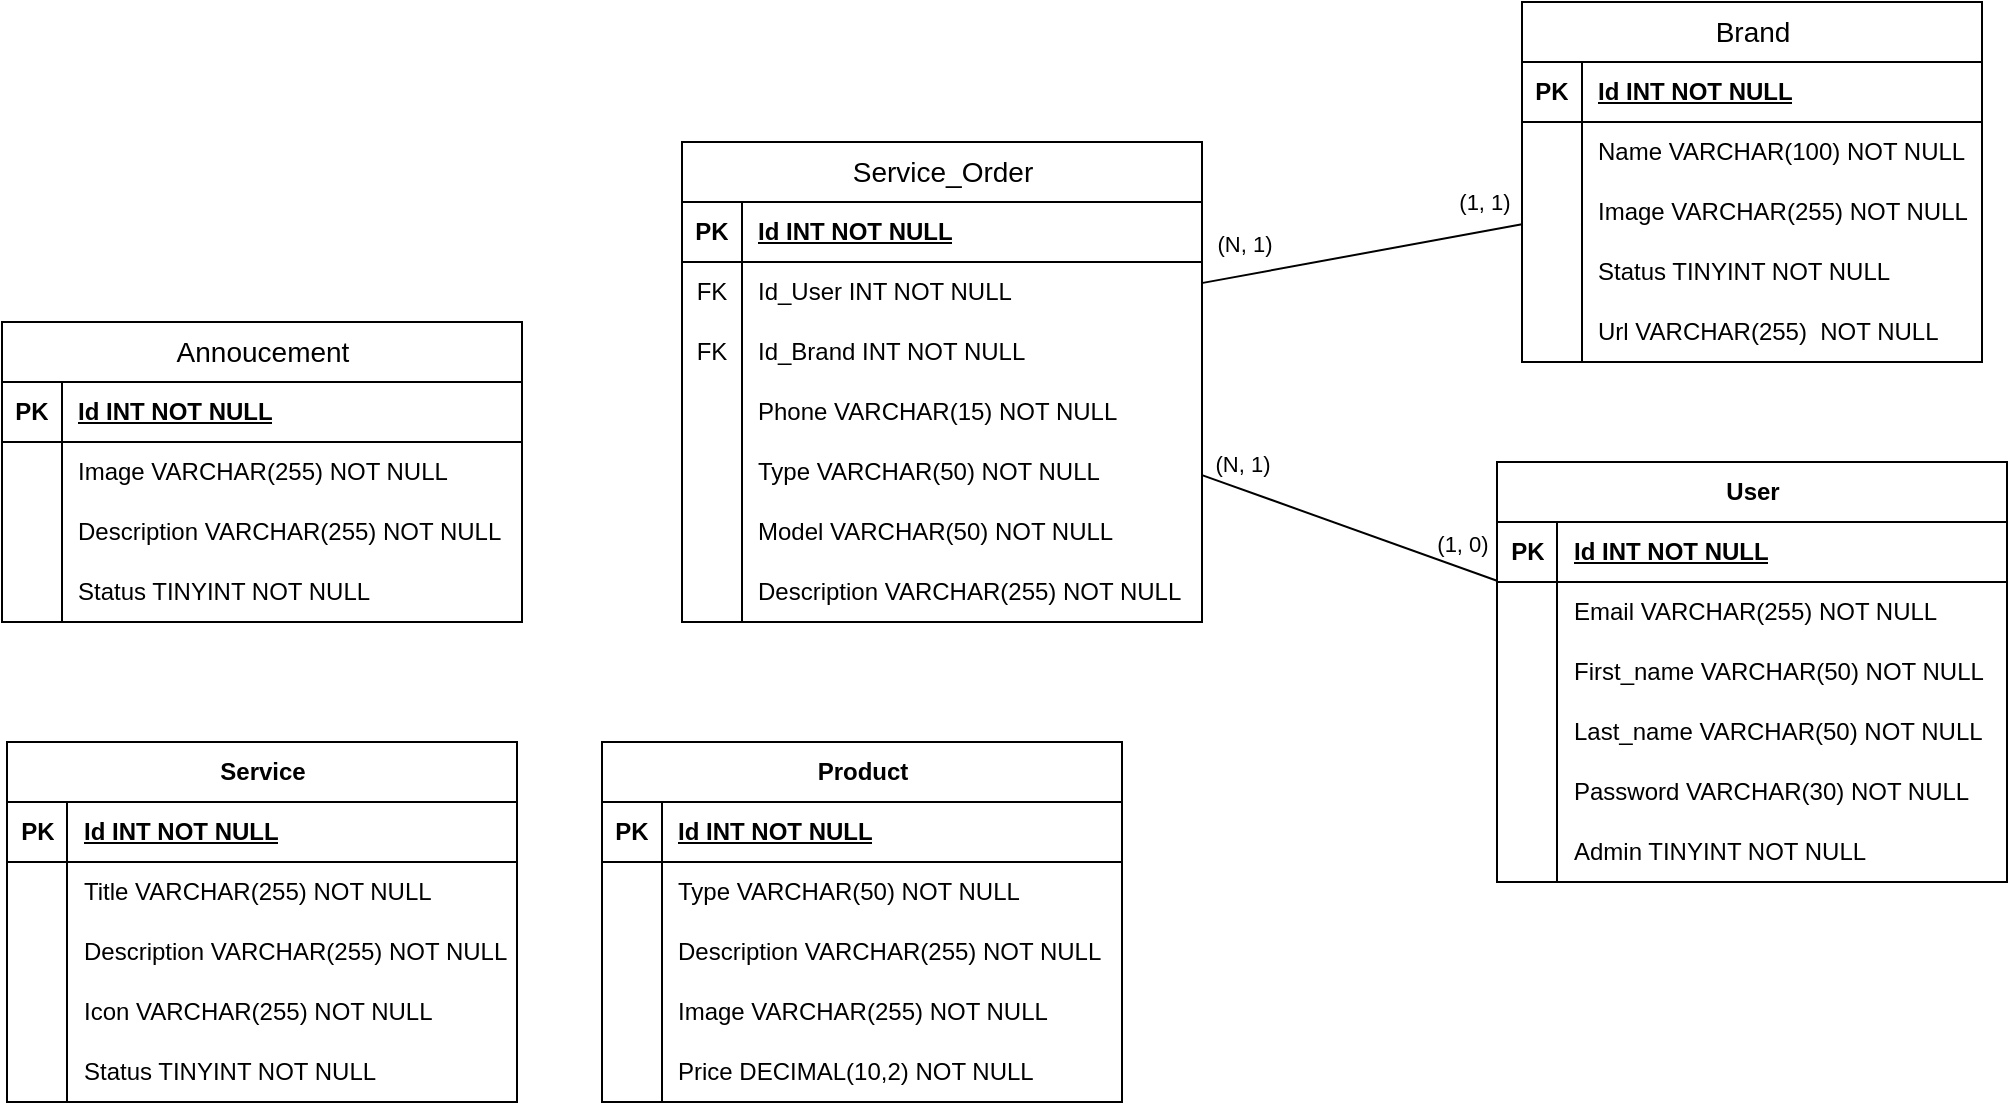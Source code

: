 <mxfile version="24.5.5" type="google">
  <diagram id="R2lEEEUBdFMjLlhIrx00" name="Page-1">
    <mxGraphModel grid="1" page="1" gridSize="10" guides="1" tooltips="1" connect="1" arrows="1" fold="1" pageScale="1" pageWidth="850" pageHeight="1100" math="0" shadow="0" extFonts="Permanent Marker^https://fonts.googleapis.com/css?family=Permanent+Marker">
      <root>
        <mxCell id="0" />
        <mxCell id="1" parent="0" />
        <mxCell id="J5yKNJAARAoAz0TiOyUM-1" value="&lt;span style=&quot;font-size: 14px; font-weight: 400; text-wrap: wrap;&quot;&gt;Annoucement&lt;/span&gt;" style="shape=table;startSize=30;container=1;collapsible=1;childLayout=tableLayout;fixedRows=1;rowLines=0;fontStyle=1;align=center;resizeLast=1;html=1;" vertex="1" parent="1">
          <mxGeometry x="90" y="70" width="260" height="150" as="geometry" />
        </mxCell>
        <mxCell id="J5yKNJAARAoAz0TiOyUM-2" value="" style="shape=tableRow;horizontal=0;startSize=0;swimlaneHead=0;swimlaneBody=0;fillColor=none;collapsible=0;dropTarget=0;points=[[0,0.5],[1,0.5]];portConstraint=eastwest;top=0;left=0;right=0;bottom=1;" vertex="1" parent="J5yKNJAARAoAz0TiOyUM-1">
          <mxGeometry y="30" width="260" height="30" as="geometry" />
        </mxCell>
        <mxCell id="J5yKNJAARAoAz0TiOyUM-3" value="PK" style="shape=partialRectangle;connectable=0;fillColor=none;top=0;left=0;bottom=0;right=0;fontStyle=1;overflow=hidden;whiteSpace=wrap;html=1;" vertex="1" parent="J5yKNJAARAoAz0TiOyUM-2">
          <mxGeometry width="30" height="30" as="geometry">
            <mxRectangle width="30" height="30" as="alternateBounds" />
          </mxGeometry>
        </mxCell>
        <mxCell id="J5yKNJAARAoAz0TiOyUM-4" value="Id INT NOT NULL" style="shape=partialRectangle;connectable=0;fillColor=none;top=0;left=0;bottom=0;right=0;align=left;spacingLeft=6;fontStyle=5;overflow=hidden;whiteSpace=wrap;html=1;" vertex="1" parent="J5yKNJAARAoAz0TiOyUM-2">
          <mxGeometry x="30" width="230" height="30" as="geometry">
            <mxRectangle width="230" height="30" as="alternateBounds" />
          </mxGeometry>
        </mxCell>
        <mxCell id="J5yKNJAARAoAz0TiOyUM-5" value="" style="shape=tableRow;horizontal=0;startSize=0;swimlaneHead=0;swimlaneBody=0;fillColor=none;collapsible=0;dropTarget=0;points=[[0,0.5],[1,0.5]];portConstraint=eastwest;top=0;left=0;right=0;bottom=0;" vertex="1" parent="J5yKNJAARAoAz0TiOyUM-1">
          <mxGeometry y="60" width="260" height="30" as="geometry" />
        </mxCell>
        <mxCell id="J5yKNJAARAoAz0TiOyUM-6" value="" style="shape=partialRectangle;connectable=0;fillColor=none;top=0;left=0;bottom=0;right=0;editable=1;overflow=hidden;whiteSpace=wrap;html=1;" vertex="1" parent="J5yKNJAARAoAz0TiOyUM-5">
          <mxGeometry width="30" height="30" as="geometry">
            <mxRectangle width="30" height="30" as="alternateBounds" />
          </mxGeometry>
        </mxCell>
        <mxCell id="J5yKNJAARAoAz0TiOyUM-7" value="Image VARCHAR(255) NOT NULL" style="shape=partialRectangle;connectable=0;fillColor=none;top=0;left=0;bottom=0;right=0;align=left;spacingLeft=6;overflow=hidden;whiteSpace=wrap;html=1;" vertex="1" parent="J5yKNJAARAoAz0TiOyUM-5">
          <mxGeometry x="30" width="230" height="30" as="geometry">
            <mxRectangle width="230" height="30" as="alternateBounds" />
          </mxGeometry>
        </mxCell>
        <mxCell id="J5yKNJAARAoAz0TiOyUM-8" value="" style="shape=tableRow;horizontal=0;startSize=0;swimlaneHead=0;swimlaneBody=0;fillColor=none;collapsible=0;dropTarget=0;points=[[0,0.5],[1,0.5]];portConstraint=eastwest;top=0;left=0;right=0;bottom=0;" vertex="1" parent="J5yKNJAARAoAz0TiOyUM-1">
          <mxGeometry y="90" width="260" height="30" as="geometry" />
        </mxCell>
        <mxCell id="J5yKNJAARAoAz0TiOyUM-9" value="" style="shape=partialRectangle;connectable=0;fillColor=none;top=0;left=0;bottom=0;right=0;editable=1;overflow=hidden;whiteSpace=wrap;html=1;" vertex="1" parent="J5yKNJAARAoAz0TiOyUM-8">
          <mxGeometry width="30" height="30" as="geometry">
            <mxRectangle width="30" height="30" as="alternateBounds" />
          </mxGeometry>
        </mxCell>
        <mxCell id="J5yKNJAARAoAz0TiOyUM-10" value="&lt;span style=&quot;text-wrap: nowrap;&quot;&gt;Description VARCHAR(255) NOT NULL&lt;/span&gt;" style="shape=partialRectangle;connectable=0;fillColor=none;top=0;left=0;bottom=0;right=0;align=left;spacingLeft=6;overflow=hidden;whiteSpace=wrap;html=1;" vertex="1" parent="J5yKNJAARAoAz0TiOyUM-8">
          <mxGeometry x="30" width="230" height="30" as="geometry">
            <mxRectangle width="230" height="30" as="alternateBounds" />
          </mxGeometry>
        </mxCell>
        <mxCell id="J5yKNJAARAoAz0TiOyUM-11" value="" style="shape=tableRow;horizontal=0;startSize=0;swimlaneHead=0;swimlaneBody=0;fillColor=none;collapsible=0;dropTarget=0;points=[[0,0.5],[1,0.5]];portConstraint=eastwest;top=0;left=0;right=0;bottom=0;" vertex="1" parent="J5yKNJAARAoAz0TiOyUM-1">
          <mxGeometry y="120" width="260" height="30" as="geometry" />
        </mxCell>
        <mxCell id="J5yKNJAARAoAz0TiOyUM-12" value="" style="shape=partialRectangle;connectable=0;fillColor=none;top=0;left=0;bottom=0;right=0;editable=1;overflow=hidden;whiteSpace=wrap;html=1;" vertex="1" parent="J5yKNJAARAoAz0TiOyUM-11">
          <mxGeometry width="30" height="30" as="geometry">
            <mxRectangle width="30" height="30" as="alternateBounds" />
          </mxGeometry>
        </mxCell>
        <mxCell id="J5yKNJAARAoAz0TiOyUM-13" value="Status TINYINT NOT NULL" style="shape=partialRectangle;connectable=0;fillColor=none;top=0;left=0;bottom=0;right=0;align=left;spacingLeft=6;overflow=hidden;whiteSpace=wrap;html=1;" vertex="1" parent="J5yKNJAARAoAz0TiOyUM-11">
          <mxGeometry x="30" width="230" height="30" as="geometry">
            <mxRectangle width="230" height="30" as="alternateBounds" />
          </mxGeometry>
        </mxCell>
        <mxCell id="J5yKNJAARAoAz0TiOyUM-14" value="Service" style="shape=table;startSize=30;container=1;collapsible=1;childLayout=tableLayout;fixedRows=1;rowLines=0;fontStyle=1;align=center;resizeLast=1;html=1;" vertex="1" parent="1">
          <mxGeometry x="92.5" y="280" width="255" height="180" as="geometry" />
        </mxCell>
        <mxCell id="J5yKNJAARAoAz0TiOyUM-15" value="" style="shape=tableRow;horizontal=0;startSize=0;swimlaneHead=0;swimlaneBody=0;fillColor=none;collapsible=0;dropTarget=0;points=[[0,0.5],[1,0.5]];portConstraint=eastwest;top=0;left=0;right=0;bottom=1;" vertex="1" parent="J5yKNJAARAoAz0TiOyUM-14">
          <mxGeometry y="30" width="255" height="30" as="geometry" />
        </mxCell>
        <mxCell id="J5yKNJAARAoAz0TiOyUM-16" value="PK" style="shape=partialRectangle;connectable=0;fillColor=none;top=0;left=0;bottom=0;right=0;fontStyle=1;overflow=hidden;whiteSpace=wrap;html=1;" vertex="1" parent="J5yKNJAARAoAz0TiOyUM-15">
          <mxGeometry width="30" height="30" as="geometry">
            <mxRectangle width="30" height="30" as="alternateBounds" />
          </mxGeometry>
        </mxCell>
        <mxCell id="J5yKNJAARAoAz0TiOyUM-17" value="Id INT NOT NULL" style="shape=partialRectangle;connectable=0;fillColor=none;top=0;left=0;bottom=0;right=0;align=left;spacingLeft=6;fontStyle=5;overflow=hidden;whiteSpace=wrap;html=1;" vertex="1" parent="J5yKNJAARAoAz0TiOyUM-15">
          <mxGeometry x="30" width="225" height="30" as="geometry">
            <mxRectangle width="225" height="30" as="alternateBounds" />
          </mxGeometry>
        </mxCell>
        <mxCell id="J5yKNJAARAoAz0TiOyUM-18" value="" style="shape=tableRow;horizontal=0;startSize=0;swimlaneHead=0;swimlaneBody=0;fillColor=none;collapsible=0;dropTarget=0;points=[[0,0.5],[1,0.5]];portConstraint=eastwest;top=0;left=0;right=0;bottom=0;" vertex="1" parent="J5yKNJAARAoAz0TiOyUM-14">
          <mxGeometry y="60" width="255" height="30" as="geometry" />
        </mxCell>
        <mxCell id="J5yKNJAARAoAz0TiOyUM-19" value="" style="shape=partialRectangle;connectable=0;fillColor=none;top=0;left=0;bottom=0;right=0;editable=1;overflow=hidden;whiteSpace=wrap;html=1;" vertex="1" parent="J5yKNJAARAoAz0TiOyUM-18">
          <mxGeometry width="30" height="30" as="geometry">
            <mxRectangle width="30" height="30" as="alternateBounds" />
          </mxGeometry>
        </mxCell>
        <mxCell id="J5yKNJAARAoAz0TiOyUM-20" value="Title VARCHAR(255) NOT NULL" style="shape=partialRectangle;connectable=0;fillColor=none;top=0;left=0;bottom=0;right=0;align=left;spacingLeft=6;overflow=hidden;whiteSpace=wrap;html=1;" vertex="1" parent="J5yKNJAARAoAz0TiOyUM-18">
          <mxGeometry x="30" width="225" height="30" as="geometry">
            <mxRectangle width="225" height="30" as="alternateBounds" />
          </mxGeometry>
        </mxCell>
        <mxCell id="J5yKNJAARAoAz0TiOyUM-21" value="" style="shape=tableRow;horizontal=0;startSize=0;swimlaneHead=0;swimlaneBody=0;fillColor=none;collapsible=0;dropTarget=0;points=[[0,0.5],[1,0.5]];portConstraint=eastwest;top=0;left=0;right=0;bottom=0;" vertex="1" parent="J5yKNJAARAoAz0TiOyUM-14">
          <mxGeometry y="90" width="255" height="30" as="geometry" />
        </mxCell>
        <mxCell id="J5yKNJAARAoAz0TiOyUM-22" value="" style="shape=partialRectangle;connectable=0;fillColor=none;top=0;left=0;bottom=0;right=0;editable=1;overflow=hidden;whiteSpace=wrap;html=1;" vertex="1" parent="J5yKNJAARAoAz0TiOyUM-21">
          <mxGeometry width="30" height="30" as="geometry">
            <mxRectangle width="30" height="30" as="alternateBounds" />
          </mxGeometry>
        </mxCell>
        <mxCell id="J5yKNJAARAoAz0TiOyUM-23" value="&lt;span style=&quot;text-wrap: nowrap;&quot;&gt;Description VARCHAR(255) NOT NULL&lt;/span&gt;" style="shape=partialRectangle;connectable=0;fillColor=none;top=0;left=0;bottom=0;right=0;align=left;spacingLeft=6;overflow=hidden;whiteSpace=wrap;html=1;" vertex="1" parent="J5yKNJAARAoAz0TiOyUM-21">
          <mxGeometry x="30" width="225" height="30" as="geometry">
            <mxRectangle width="225" height="30" as="alternateBounds" />
          </mxGeometry>
        </mxCell>
        <mxCell id="J5yKNJAARAoAz0TiOyUM-24" value="" style="shape=tableRow;horizontal=0;startSize=0;swimlaneHead=0;swimlaneBody=0;fillColor=none;collapsible=0;dropTarget=0;points=[[0,0.5],[1,0.5]];portConstraint=eastwest;top=0;left=0;right=0;bottom=0;" vertex="1" parent="J5yKNJAARAoAz0TiOyUM-14">
          <mxGeometry y="120" width="255" height="30" as="geometry" />
        </mxCell>
        <mxCell id="J5yKNJAARAoAz0TiOyUM-25" value="" style="shape=partialRectangle;connectable=0;fillColor=none;top=0;left=0;bottom=0;right=0;editable=1;overflow=hidden;whiteSpace=wrap;html=1;" vertex="1" parent="J5yKNJAARAoAz0TiOyUM-24">
          <mxGeometry width="30" height="30" as="geometry">
            <mxRectangle width="30" height="30" as="alternateBounds" />
          </mxGeometry>
        </mxCell>
        <mxCell id="J5yKNJAARAoAz0TiOyUM-26" value="Icon VARCHAR(255) NOT NULL" style="shape=partialRectangle;connectable=0;fillColor=none;top=0;left=0;bottom=0;right=0;align=left;spacingLeft=6;overflow=hidden;whiteSpace=wrap;html=1;" vertex="1" parent="J5yKNJAARAoAz0TiOyUM-24">
          <mxGeometry x="30" width="225" height="30" as="geometry">
            <mxRectangle width="225" height="30" as="alternateBounds" />
          </mxGeometry>
        </mxCell>
        <mxCell id="J5yKNJAARAoAz0TiOyUM-27" value="" style="shape=tableRow;horizontal=0;startSize=0;swimlaneHead=0;swimlaneBody=0;fillColor=none;collapsible=0;dropTarget=0;points=[[0,0.5],[1,0.5]];portConstraint=eastwest;top=0;left=0;right=0;bottom=0;" vertex="1" parent="J5yKNJAARAoAz0TiOyUM-14">
          <mxGeometry y="150" width="255" height="30" as="geometry" />
        </mxCell>
        <mxCell id="J5yKNJAARAoAz0TiOyUM-28" value="" style="shape=partialRectangle;connectable=0;fillColor=none;top=0;left=0;bottom=0;right=0;editable=1;overflow=hidden;whiteSpace=wrap;html=1;" vertex="1" parent="J5yKNJAARAoAz0TiOyUM-27">
          <mxGeometry width="30" height="30" as="geometry">
            <mxRectangle width="30" height="30" as="alternateBounds" />
          </mxGeometry>
        </mxCell>
        <mxCell id="J5yKNJAARAoAz0TiOyUM-29" value="Status TINYINT NOT NULL" style="shape=partialRectangle;connectable=0;fillColor=none;top=0;left=0;bottom=0;right=0;align=left;spacingLeft=6;overflow=hidden;whiteSpace=wrap;html=1;" vertex="1" parent="J5yKNJAARAoAz0TiOyUM-27">
          <mxGeometry x="30" width="225" height="30" as="geometry">
            <mxRectangle width="225" height="30" as="alternateBounds" />
          </mxGeometry>
        </mxCell>
        <mxCell id="J5yKNJAARAoAz0TiOyUM-30" value="Product" style="shape=table;startSize=30;container=1;collapsible=1;childLayout=tableLayout;fixedRows=1;rowLines=0;fontStyle=1;align=center;resizeLast=1;html=1;" vertex="1" parent="1">
          <mxGeometry x="390" y="280" width="260" height="180" as="geometry" />
        </mxCell>
        <mxCell id="J5yKNJAARAoAz0TiOyUM-31" value="" style="shape=tableRow;horizontal=0;startSize=0;swimlaneHead=0;swimlaneBody=0;fillColor=none;collapsible=0;dropTarget=0;points=[[0,0.5],[1,0.5]];portConstraint=eastwest;top=0;left=0;right=0;bottom=1;" vertex="1" parent="J5yKNJAARAoAz0TiOyUM-30">
          <mxGeometry y="30" width="260" height="30" as="geometry" />
        </mxCell>
        <mxCell id="J5yKNJAARAoAz0TiOyUM-32" value="PK" style="shape=partialRectangle;connectable=0;fillColor=none;top=0;left=0;bottom=0;right=0;fontStyle=1;overflow=hidden;whiteSpace=wrap;html=1;" vertex="1" parent="J5yKNJAARAoAz0TiOyUM-31">
          <mxGeometry width="30" height="30" as="geometry">
            <mxRectangle width="30" height="30" as="alternateBounds" />
          </mxGeometry>
        </mxCell>
        <mxCell id="J5yKNJAARAoAz0TiOyUM-33" value="Id INT NOT NULL" style="shape=partialRectangle;connectable=0;fillColor=none;top=0;left=0;bottom=0;right=0;align=left;spacingLeft=6;fontStyle=5;overflow=hidden;whiteSpace=wrap;html=1;" vertex="1" parent="J5yKNJAARAoAz0TiOyUM-31">
          <mxGeometry x="30" width="230" height="30" as="geometry">
            <mxRectangle width="230" height="30" as="alternateBounds" />
          </mxGeometry>
        </mxCell>
        <mxCell id="J5yKNJAARAoAz0TiOyUM-34" value="" style="shape=tableRow;horizontal=0;startSize=0;swimlaneHead=0;swimlaneBody=0;fillColor=none;collapsible=0;dropTarget=0;points=[[0,0.5],[1,0.5]];portConstraint=eastwest;top=0;left=0;right=0;bottom=0;" vertex="1" parent="J5yKNJAARAoAz0TiOyUM-30">
          <mxGeometry y="60" width="260" height="30" as="geometry" />
        </mxCell>
        <mxCell id="J5yKNJAARAoAz0TiOyUM-35" value="" style="shape=partialRectangle;connectable=0;fillColor=none;top=0;left=0;bottom=0;right=0;editable=1;overflow=hidden;whiteSpace=wrap;html=1;" vertex="1" parent="J5yKNJAARAoAz0TiOyUM-34">
          <mxGeometry width="30" height="30" as="geometry">
            <mxRectangle width="30" height="30" as="alternateBounds" />
          </mxGeometry>
        </mxCell>
        <mxCell id="J5yKNJAARAoAz0TiOyUM-36" value="Type VARCHAR(50) NOT NULL" style="shape=partialRectangle;connectable=0;fillColor=none;top=0;left=0;bottom=0;right=0;align=left;spacingLeft=6;overflow=hidden;whiteSpace=wrap;html=1;" vertex="1" parent="J5yKNJAARAoAz0TiOyUM-34">
          <mxGeometry x="30" width="230" height="30" as="geometry">
            <mxRectangle width="230" height="30" as="alternateBounds" />
          </mxGeometry>
        </mxCell>
        <mxCell id="J5yKNJAARAoAz0TiOyUM-37" value="" style="shape=tableRow;horizontal=0;startSize=0;swimlaneHead=0;swimlaneBody=0;fillColor=none;collapsible=0;dropTarget=0;points=[[0,0.5],[1,0.5]];portConstraint=eastwest;top=0;left=0;right=0;bottom=0;" vertex="1" parent="J5yKNJAARAoAz0TiOyUM-30">
          <mxGeometry y="90" width="260" height="30" as="geometry" />
        </mxCell>
        <mxCell id="J5yKNJAARAoAz0TiOyUM-38" value="" style="shape=partialRectangle;connectable=0;fillColor=none;top=0;left=0;bottom=0;right=0;editable=1;overflow=hidden;whiteSpace=wrap;html=1;" vertex="1" parent="J5yKNJAARAoAz0TiOyUM-37">
          <mxGeometry width="30" height="30" as="geometry">
            <mxRectangle width="30" height="30" as="alternateBounds" />
          </mxGeometry>
        </mxCell>
        <mxCell id="J5yKNJAARAoAz0TiOyUM-39" value="&lt;span style=&quot;text-wrap: nowrap;&quot;&gt;Description VARCHAR(255) NOT NULL&lt;/span&gt;" style="shape=partialRectangle;connectable=0;fillColor=none;top=0;left=0;bottom=0;right=0;align=left;spacingLeft=6;overflow=hidden;whiteSpace=wrap;html=1;" vertex="1" parent="J5yKNJAARAoAz0TiOyUM-37">
          <mxGeometry x="30" width="230" height="30" as="geometry">
            <mxRectangle width="230" height="30" as="alternateBounds" />
          </mxGeometry>
        </mxCell>
        <mxCell id="J5yKNJAARAoAz0TiOyUM-40" value="" style="shape=tableRow;horizontal=0;startSize=0;swimlaneHead=0;swimlaneBody=0;fillColor=none;collapsible=0;dropTarget=0;points=[[0,0.5],[1,0.5]];portConstraint=eastwest;top=0;left=0;right=0;bottom=0;" vertex="1" parent="J5yKNJAARAoAz0TiOyUM-30">
          <mxGeometry y="120" width="260" height="30" as="geometry" />
        </mxCell>
        <mxCell id="J5yKNJAARAoAz0TiOyUM-41" value="" style="shape=partialRectangle;connectable=0;fillColor=none;top=0;left=0;bottom=0;right=0;editable=1;overflow=hidden;whiteSpace=wrap;html=1;" vertex="1" parent="J5yKNJAARAoAz0TiOyUM-40">
          <mxGeometry width="30" height="30" as="geometry">
            <mxRectangle width="30" height="30" as="alternateBounds" />
          </mxGeometry>
        </mxCell>
        <mxCell id="J5yKNJAARAoAz0TiOyUM-42" value="Image VARCHAR(255) NOT NULL" style="shape=partialRectangle;connectable=0;fillColor=none;top=0;left=0;bottom=0;right=0;align=left;spacingLeft=6;overflow=hidden;whiteSpace=wrap;html=1;" vertex="1" parent="J5yKNJAARAoAz0TiOyUM-40">
          <mxGeometry x="30" width="230" height="30" as="geometry">
            <mxRectangle width="230" height="30" as="alternateBounds" />
          </mxGeometry>
        </mxCell>
        <mxCell id="J5yKNJAARAoAz0TiOyUM-43" value="" style="shape=tableRow;horizontal=0;startSize=0;swimlaneHead=0;swimlaneBody=0;fillColor=none;collapsible=0;dropTarget=0;points=[[0,0.5],[1,0.5]];portConstraint=eastwest;top=0;left=0;right=0;bottom=0;" vertex="1" parent="J5yKNJAARAoAz0TiOyUM-30">
          <mxGeometry y="150" width="260" height="30" as="geometry" />
        </mxCell>
        <mxCell id="J5yKNJAARAoAz0TiOyUM-44" value="" style="shape=partialRectangle;connectable=0;fillColor=none;top=0;left=0;bottom=0;right=0;editable=1;overflow=hidden;whiteSpace=wrap;html=1;" vertex="1" parent="J5yKNJAARAoAz0TiOyUM-43">
          <mxGeometry width="30" height="30" as="geometry">
            <mxRectangle width="30" height="30" as="alternateBounds" />
          </mxGeometry>
        </mxCell>
        <mxCell id="J5yKNJAARAoAz0TiOyUM-45" value="Price DECIMAL(10,2) NOT NULL" style="shape=partialRectangle;connectable=0;fillColor=none;top=0;left=0;bottom=0;right=0;align=left;spacingLeft=6;overflow=hidden;whiteSpace=wrap;html=1;" vertex="1" parent="J5yKNJAARAoAz0TiOyUM-43">
          <mxGeometry x="30" width="230" height="30" as="geometry">
            <mxRectangle width="230" height="30" as="alternateBounds" />
          </mxGeometry>
        </mxCell>
        <mxCell id="J5yKNJAARAoAz0TiOyUM-46" value="&lt;span style=&quot;font-size: 14px; font-weight: 400; text-wrap: wrap;&quot;&gt;Service_Order&lt;/span&gt;" style="shape=table;startSize=30;container=1;collapsible=1;childLayout=tableLayout;fixedRows=1;rowLines=0;fontStyle=1;align=center;resizeLast=1;html=1;" vertex="1" parent="1">
          <mxGeometry x="430" y="-20" width="260" height="240" as="geometry" />
        </mxCell>
        <mxCell id="J5yKNJAARAoAz0TiOyUM-47" value="" style="shape=tableRow;horizontal=0;startSize=0;swimlaneHead=0;swimlaneBody=0;fillColor=none;collapsible=0;dropTarget=0;points=[[0,0.5],[1,0.5]];portConstraint=eastwest;top=0;left=0;right=0;bottom=1;" vertex="1" parent="J5yKNJAARAoAz0TiOyUM-46">
          <mxGeometry y="30" width="260" height="30" as="geometry" />
        </mxCell>
        <mxCell id="J5yKNJAARAoAz0TiOyUM-48" value="PK" style="shape=partialRectangle;connectable=0;fillColor=none;top=0;left=0;bottom=0;right=0;fontStyle=1;overflow=hidden;whiteSpace=wrap;html=1;" vertex="1" parent="J5yKNJAARAoAz0TiOyUM-47">
          <mxGeometry width="30" height="30" as="geometry">
            <mxRectangle width="30" height="30" as="alternateBounds" />
          </mxGeometry>
        </mxCell>
        <mxCell id="J5yKNJAARAoAz0TiOyUM-49" value="Id INT NOT NULL" style="shape=partialRectangle;connectable=0;fillColor=none;top=0;left=0;bottom=0;right=0;align=left;spacingLeft=6;fontStyle=5;overflow=hidden;whiteSpace=wrap;html=1;" vertex="1" parent="J5yKNJAARAoAz0TiOyUM-47">
          <mxGeometry x="30" width="230" height="30" as="geometry">
            <mxRectangle width="230" height="30" as="alternateBounds" />
          </mxGeometry>
        </mxCell>
        <mxCell id="J5yKNJAARAoAz0TiOyUM-50" value="" style="shape=tableRow;horizontal=0;startSize=0;swimlaneHead=0;swimlaneBody=0;fillColor=none;collapsible=0;dropTarget=0;points=[[0,0.5],[1,0.5]];portConstraint=eastwest;top=0;left=0;right=0;bottom=0;" vertex="1" parent="J5yKNJAARAoAz0TiOyUM-46">
          <mxGeometry y="60" width="260" height="30" as="geometry" />
        </mxCell>
        <mxCell id="J5yKNJAARAoAz0TiOyUM-51" value="FK" style="shape=partialRectangle;connectable=0;fillColor=none;top=0;left=0;bottom=0;right=0;editable=1;overflow=hidden;whiteSpace=wrap;html=1;" vertex="1" parent="J5yKNJAARAoAz0TiOyUM-50">
          <mxGeometry width="30" height="30" as="geometry">
            <mxRectangle width="30" height="30" as="alternateBounds" />
          </mxGeometry>
        </mxCell>
        <mxCell id="J5yKNJAARAoAz0TiOyUM-52" value="Id_User&amp;nbsp;INT NOT NULL" style="shape=partialRectangle;connectable=0;fillColor=none;top=0;left=0;bottom=0;right=0;align=left;spacingLeft=6;overflow=hidden;whiteSpace=wrap;html=1;" vertex="1" parent="J5yKNJAARAoAz0TiOyUM-50">
          <mxGeometry x="30" width="230" height="30" as="geometry">
            <mxRectangle width="230" height="30" as="alternateBounds" />
          </mxGeometry>
        </mxCell>
        <mxCell id="J5yKNJAARAoAz0TiOyUM-53" value="" style="shape=tableRow;horizontal=0;startSize=0;swimlaneHead=0;swimlaneBody=0;fillColor=none;collapsible=0;dropTarget=0;points=[[0,0.5],[1,0.5]];portConstraint=eastwest;top=0;left=0;right=0;bottom=0;" vertex="1" parent="J5yKNJAARAoAz0TiOyUM-46">
          <mxGeometry y="90" width="260" height="30" as="geometry" />
        </mxCell>
        <mxCell id="J5yKNJAARAoAz0TiOyUM-54" value="FK" style="shape=partialRectangle;connectable=0;fillColor=none;top=0;left=0;bottom=0;right=0;editable=1;overflow=hidden;whiteSpace=wrap;html=1;" vertex="1" parent="J5yKNJAARAoAz0TiOyUM-53">
          <mxGeometry width="30" height="30" as="geometry">
            <mxRectangle width="30" height="30" as="alternateBounds" />
          </mxGeometry>
        </mxCell>
        <mxCell id="J5yKNJAARAoAz0TiOyUM-55" value="&lt;span style=&quot;text-wrap: nowrap;&quot;&gt;Id_Brand&amp;nbsp;&lt;/span&gt;INT NOT NULL" style="shape=partialRectangle;connectable=0;fillColor=none;top=0;left=0;bottom=0;right=0;align=left;spacingLeft=6;overflow=hidden;whiteSpace=wrap;html=1;" vertex="1" parent="J5yKNJAARAoAz0TiOyUM-53">
          <mxGeometry x="30" width="230" height="30" as="geometry">
            <mxRectangle width="230" height="30" as="alternateBounds" />
          </mxGeometry>
        </mxCell>
        <mxCell id="J5yKNJAARAoAz0TiOyUM-56" value="" style="shape=tableRow;horizontal=0;startSize=0;swimlaneHead=0;swimlaneBody=0;fillColor=none;collapsible=0;dropTarget=0;points=[[0,0.5],[1,0.5]];portConstraint=eastwest;top=0;left=0;right=0;bottom=0;" vertex="1" parent="J5yKNJAARAoAz0TiOyUM-46">
          <mxGeometry y="120" width="260" height="30" as="geometry" />
        </mxCell>
        <mxCell id="J5yKNJAARAoAz0TiOyUM-57" value="" style="shape=partialRectangle;connectable=0;fillColor=none;top=0;left=0;bottom=0;right=0;editable=1;overflow=hidden;whiteSpace=wrap;html=1;" vertex="1" parent="J5yKNJAARAoAz0TiOyUM-56">
          <mxGeometry width="30" height="30" as="geometry">
            <mxRectangle width="30" height="30" as="alternateBounds" />
          </mxGeometry>
        </mxCell>
        <mxCell id="J5yKNJAARAoAz0TiOyUM-58" value="Phone VARCHAR(15) NOT NULL" style="shape=partialRectangle;connectable=0;fillColor=none;top=0;left=0;bottom=0;right=0;align=left;spacingLeft=6;overflow=hidden;whiteSpace=wrap;html=1;" vertex="1" parent="J5yKNJAARAoAz0TiOyUM-56">
          <mxGeometry x="30" width="230" height="30" as="geometry">
            <mxRectangle width="230" height="30" as="alternateBounds" />
          </mxGeometry>
        </mxCell>
        <mxCell id="J5yKNJAARAoAz0TiOyUM-59" value="" style="shape=tableRow;horizontal=0;startSize=0;swimlaneHead=0;swimlaneBody=0;fillColor=none;collapsible=0;dropTarget=0;points=[[0,0.5],[1,0.5]];portConstraint=eastwest;top=0;left=0;right=0;bottom=0;" vertex="1" parent="J5yKNJAARAoAz0TiOyUM-46">
          <mxGeometry y="150" width="260" height="30" as="geometry" />
        </mxCell>
        <mxCell id="J5yKNJAARAoAz0TiOyUM-60" value="" style="shape=partialRectangle;connectable=0;fillColor=none;top=0;left=0;bottom=0;right=0;editable=1;overflow=hidden;whiteSpace=wrap;html=1;" vertex="1" parent="J5yKNJAARAoAz0TiOyUM-59">
          <mxGeometry width="30" height="30" as="geometry">
            <mxRectangle width="30" height="30" as="alternateBounds" />
          </mxGeometry>
        </mxCell>
        <mxCell id="J5yKNJAARAoAz0TiOyUM-61" value="Type VARCHAR(50) NOT NULL" style="shape=partialRectangle;connectable=0;fillColor=none;top=0;left=0;bottom=0;right=0;align=left;spacingLeft=6;overflow=hidden;whiteSpace=wrap;html=1;" vertex="1" parent="J5yKNJAARAoAz0TiOyUM-59">
          <mxGeometry x="30" width="230" height="30" as="geometry">
            <mxRectangle width="230" height="30" as="alternateBounds" />
          </mxGeometry>
        </mxCell>
        <mxCell id="J5yKNJAARAoAz0TiOyUM-62" value="" style="shape=tableRow;horizontal=0;startSize=0;swimlaneHead=0;swimlaneBody=0;fillColor=none;collapsible=0;dropTarget=0;points=[[0,0.5],[1,0.5]];portConstraint=eastwest;top=0;left=0;right=0;bottom=0;" vertex="1" parent="J5yKNJAARAoAz0TiOyUM-46">
          <mxGeometry y="180" width="260" height="30" as="geometry" />
        </mxCell>
        <mxCell id="J5yKNJAARAoAz0TiOyUM-63" value="" style="shape=partialRectangle;connectable=0;fillColor=none;top=0;left=0;bottom=0;right=0;editable=1;overflow=hidden;whiteSpace=wrap;html=1;" vertex="1" parent="J5yKNJAARAoAz0TiOyUM-62">
          <mxGeometry width="30" height="30" as="geometry">
            <mxRectangle width="30" height="30" as="alternateBounds" />
          </mxGeometry>
        </mxCell>
        <mxCell id="J5yKNJAARAoAz0TiOyUM-64" value="Model VARCHAR(50) NOT NULL" style="shape=partialRectangle;connectable=0;fillColor=none;top=0;left=0;bottom=0;right=0;align=left;spacingLeft=6;overflow=hidden;whiteSpace=wrap;html=1;" vertex="1" parent="J5yKNJAARAoAz0TiOyUM-62">
          <mxGeometry x="30" width="230" height="30" as="geometry">
            <mxRectangle width="230" height="30" as="alternateBounds" />
          </mxGeometry>
        </mxCell>
        <mxCell id="J5yKNJAARAoAz0TiOyUM-65" value="" style="shape=tableRow;horizontal=0;startSize=0;swimlaneHead=0;swimlaneBody=0;fillColor=none;collapsible=0;dropTarget=0;points=[[0,0.5],[1,0.5]];portConstraint=eastwest;top=0;left=0;right=0;bottom=0;" vertex="1" parent="J5yKNJAARAoAz0TiOyUM-46">
          <mxGeometry y="210" width="260" height="30" as="geometry" />
        </mxCell>
        <mxCell id="J5yKNJAARAoAz0TiOyUM-66" value="" style="shape=partialRectangle;connectable=0;fillColor=none;top=0;left=0;bottom=0;right=0;editable=1;overflow=hidden;whiteSpace=wrap;html=1;" vertex="1" parent="J5yKNJAARAoAz0TiOyUM-65">
          <mxGeometry width="30" height="30" as="geometry">
            <mxRectangle width="30" height="30" as="alternateBounds" />
          </mxGeometry>
        </mxCell>
        <mxCell id="J5yKNJAARAoAz0TiOyUM-67" value="&lt;span style=&quot;text-wrap: nowrap;&quot;&gt;Description VARCHAR(255) NOT NULL&lt;/span&gt;" style="shape=partialRectangle;connectable=0;fillColor=none;top=0;left=0;bottom=0;right=0;align=left;spacingLeft=6;overflow=hidden;whiteSpace=wrap;html=1;" vertex="1" parent="J5yKNJAARAoAz0TiOyUM-65">
          <mxGeometry x="30" width="230" height="30" as="geometry">
            <mxRectangle width="230" height="30" as="alternateBounds" />
          </mxGeometry>
        </mxCell>
        <mxCell id="J5yKNJAARAoAz0TiOyUM-68" value="&lt;span style=&quot;font-size: 14px; font-weight: 400; text-wrap: wrap;&quot;&gt;Brand&lt;/span&gt;" style="shape=table;startSize=30;container=1;collapsible=1;childLayout=tableLayout;fixedRows=1;rowLines=0;fontStyle=1;align=center;resizeLast=1;html=1;" vertex="1" parent="1">
          <mxGeometry x="850" y="-90" width="230" height="180" as="geometry" />
        </mxCell>
        <mxCell id="J5yKNJAARAoAz0TiOyUM-69" value="" style="shape=tableRow;horizontal=0;startSize=0;swimlaneHead=0;swimlaneBody=0;fillColor=none;collapsible=0;dropTarget=0;points=[[0,0.5],[1,0.5]];portConstraint=eastwest;top=0;left=0;right=0;bottom=1;" vertex="1" parent="J5yKNJAARAoAz0TiOyUM-68">
          <mxGeometry y="30" width="230" height="30" as="geometry" />
        </mxCell>
        <mxCell id="J5yKNJAARAoAz0TiOyUM-70" value="PK" style="shape=partialRectangle;connectable=0;fillColor=none;top=0;left=0;bottom=0;right=0;fontStyle=1;overflow=hidden;whiteSpace=wrap;html=1;" vertex="1" parent="J5yKNJAARAoAz0TiOyUM-69">
          <mxGeometry width="30" height="30" as="geometry">
            <mxRectangle width="30" height="30" as="alternateBounds" />
          </mxGeometry>
        </mxCell>
        <mxCell id="J5yKNJAARAoAz0TiOyUM-71" value="Id INT NOT NULL" style="shape=partialRectangle;connectable=0;fillColor=none;top=0;left=0;bottom=0;right=0;align=left;spacingLeft=6;fontStyle=5;overflow=hidden;whiteSpace=wrap;html=1;" vertex="1" parent="J5yKNJAARAoAz0TiOyUM-69">
          <mxGeometry x="30" width="200" height="30" as="geometry">
            <mxRectangle width="200" height="30" as="alternateBounds" />
          </mxGeometry>
        </mxCell>
        <mxCell id="J5yKNJAARAoAz0TiOyUM-72" value="" style="shape=tableRow;horizontal=0;startSize=0;swimlaneHead=0;swimlaneBody=0;fillColor=none;collapsible=0;dropTarget=0;points=[[0,0.5],[1,0.5]];portConstraint=eastwest;top=0;left=0;right=0;bottom=0;" vertex="1" parent="J5yKNJAARAoAz0TiOyUM-68">
          <mxGeometry y="60" width="230" height="30" as="geometry" />
        </mxCell>
        <mxCell id="J5yKNJAARAoAz0TiOyUM-73" value="" style="shape=partialRectangle;connectable=0;fillColor=none;top=0;left=0;bottom=0;right=0;editable=1;overflow=hidden;whiteSpace=wrap;html=1;" vertex="1" parent="J5yKNJAARAoAz0TiOyUM-72">
          <mxGeometry width="30" height="30" as="geometry">
            <mxRectangle width="30" height="30" as="alternateBounds" />
          </mxGeometry>
        </mxCell>
        <mxCell id="J5yKNJAARAoAz0TiOyUM-74" value="Name VARCHAR(100) NOT NULL" style="shape=partialRectangle;connectable=0;fillColor=none;top=0;left=0;bottom=0;right=0;align=left;spacingLeft=6;overflow=hidden;whiteSpace=wrap;html=1;" vertex="1" parent="J5yKNJAARAoAz0TiOyUM-72">
          <mxGeometry x="30" width="200" height="30" as="geometry">
            <mxRectangle width="200" height="30" as="alternateBounds" />
          </mxGeometry>
        </mxCell>
        <mxCell id="J5yKNJAARAoAz0TiOyUM-75" value="" style="shape=tableRow;horizontal=0;startSize=0;swimlaneHead=0;swimlaneBody=0;fillColor=none;collapsible=0;dropTarget=0;points=[[0,0.5],[1,0.5]];portConstraint=eastwest;top=0;left=0;right=0;bottom=0;" vertex="1" parent="J5yKNJAARAoAz0TiOyUM-68">
          <mxGeometry y="90" width="230" height="30" as="geometry" />
        </mxCell>
        <mxCell id="J5yKNJAARAoAz0TiOyUM-76" value="" style="shape=partialRectangle;connectable=0;fillColor=none;top=0;left=0;bottom=0;right=0;editable=1;overflow=hidden;whiteSpace=wrap;html=1;" vertex="1" parent="J5yKNJAARAoAz0TiOyUM-75">
          <mxGeometry width="30" height="30" as="geometry">
            <mxRectangle width="30" height="30" as="alternateBounds" />
          </mxGeometry>
        </mxCell>
        <mxCell id="J5yKNJAARAoAz0TiOyUM-77" value="Image VARCHAR(255) NOT NULL" style="shape=partialRectangle;connectable=0;fillColor=none;top=0;left=0;bottom=0;right=0;align=left;spacingLeft=6;overflow=hidden;whiteSpace=wrap;html=1;" vertex="1" parent="J5yKNJAARAoAz0TiOyUM-75">
          <mxGeometry x="30" width="200" height="30" as="geometry">
            <mxRectangle width="200" height="30" as="alternateBounds" />
          </mxGeometry>
        </mxCell>
        <mxCell id="J5yKNJAARAoAz0TiOyUM-78" value="" style="shape=tableRow;horizontal=0;startSize=0;swimlaneHead=0;swimlaneBody=0;fillColor=none;collapsible=0;dropTarget=0;points=[[0,0.5],[1,0.5]];portConstraint=eastwest;top=0;left=0;right=0;bottom=0;" vertex="1" parent="J5yKNJAARAoAz0TiOyUM-68">
          <mxGeometry y="120" width="230" height="30" as="geometry" />
        </mxCell>
        <mxCell id="J5yKNJAARAoAz0TiOyUM-79" value="" style="shape=partialRectangle;connectable=0;fillColor=none;top=0;left=0;bottom=0;right=0;editable=1;overflow=hidden;whiteSpace=wrap;html=1;" vertex="1" parent="J5yKNJAARAoAz0TiOyUM-78">
          <mxGeometry width="30" height="30" as="geometry">
            <mxRectangle width="30" height="30" as="alternateBounds" />
          </mxGeometry>
        </mxCell>
        <mxCell id="J5yKNJAARAoAz0TiOyUM-80" value="Status TINYINT NOT NULL" style="shape=partialRectangle;connectable=0;fillColor=none;top=0;left=0;bottom=0;right=0;align=left;spacingLeft=6;overflow=hidden;whiteSpace=wrap;html=1;" vertex="1" parent="J5yKNJAARAoAz0TiOyUM-78">
          <mxGeometry x="30" width="200" height="30" as="geometry">
            <mxRectangle width="200" height="30" as="alternateBounds" />
          </mxGeometry>
        </mxCell>
        <mxCell id="J5yKNJAARAoAz0TiOyUM-81" value="" style="shape=tableRow;horizontal=0;startSize=0;swimlaneHead=0;swimlaneBody=0;fillColor=none;collapsible=0;dropTarget=0;points=[[0,0.5],[1,0.5]];portConstraint=eastwest;top=0;left=0;right=0;bottom=0;" vertex="1" parent="J5yKNJAARAoAz0TiOyUM-68">
          <mxGeometry y="150" width="230" height="30" as="geometry" />
        </mxCell>
        <mxCell id="J5yKNJAARAoAz0TiOyUM-82" value="" style="shape=partialRectangle;connectable=0;fillColor=none;top=0;left=0;bottom=0;right=0;editable=1;overflow=hidden;whiteSpace=wrap;html=1;" vertex="1" parent="J5yKNJAARAoAz0TiOyUM-81">
          <mxGeometry width="30" height="30" as="geometry">
            <mxRectangle width="30" height="30" as="alternateBounds" />
          </mxGeometry>
        </mxCell>
        <mxCell id="J5yKNJAARAoAz0TiOyUM-83" value="Url VARCHAR(255)&amp;nbsp; NOT NULL" style="shape=partialRectangle;connectable=0;fillColor=none;top=0;left=0;bottom=0;right=0;align=left;spacingLeft=6;overflow=hidden;whiteSpace=wrap;html=1;" vertex="1" parent="J5yKNJAARAoAz0TiOyUM-81">
          <mxGeometry x="30" width="200" height="30" as="geometry">
            <mxRectangle width="200" height="30" as="alternateBounds" />
          </mxGeometry>
        </mxCell>
        <mxCell id="J5yKNJAARAoAz0TiOyUM-84" value="User" style="shape=table;startSize=30;container=1;collapsible=1;childLayout=tableLayout;fixedRows=1;rowLines=0;fontStyle=1;align=center;resizeLast=1;html=1;" vertex="1" parent="1">
          <mxGeometry x="837.5" y="140" width="255" height="210" as="geometry" />
        </mxCell>
        <mxCell id="J5yKNJAARAoAz0TiOyUM-85" value="" style="shape=tableRow;horizontal=0;startSize=0;swimlaneHead=0;swimlaneBody=0;fillColor=none;collapsible=0;dropTarget=0;points=[[0,0.5],[1,0.5]];portConstraint=eastwest;top=0;left=0;right=0;bottom=1;" vertex="1" parent="J5yKNJAARAoAz0TiOyUM-84">
          <mxGeometry y="30" width="255" height="30" as="geometry" />
        </mxCell>
        <mxCell id="J5yKNJAARAoAz0TiOyUM-86" value="PK" style="shape=partialRectangle;connectable=0;fillColor=none;top=0;left=0;bottom=0;right=0;fontStyle=1;overflow=hidden;whiteSpace=wrap;html=1;" vertex="1" parent="J5yKNJAARAoAz0TiOyUM-85">
          <mxGeometry width="30" height="30" as="geometry">
            <mxRectangle width="30" height="30" as="alternateBounds" />
          </mxGeometry>
        </mxCell>
        <mxCell id="J5yKNJAARAoAz0TiOyUM-87" value="Id INT NOT NULL" style="shape=partialRectangle;connectable=0;fillColor=none;top=0;left=0;bottom=0;right=0;align=left;spacingLeft=6;fontStyle=5;overflow=hidden;whiteSpace=wrap;html=1;" vertex="1" parent="J5yKNJAARAoAz0TiOyUM-85">
          <mxGeometry x="30" width="225" height="30" as="geometry">
            <mxRectangle width="225" height="30" as="alternateBounds" />
          </mxGeometry>
        </mxCell>
        <mxCell id="J5yKNJAARAoAz0TiOyUM-88" value="" style="shape=tableRow;horizontal=0;startSize=0;swimlaneHead=0;swimlaneBody=0;fillColor=none;collapsible=0;dropTarget=0;points=[[0,0.5],[1,0.5]];portConstraint=eastwest;top=0;left=0;right=0;bottom=0;" vertex="1" parent="J5yKNJAARAoAz0TiOyUM-84">
          <mxGeometry y="60" width="255" height="30" as="geometry" />
        </mxCell>
        <mxCell id="J5yKNJAARAoAz0TiOyUM-89" value="" style="shape=partialRectangle;connectable=0;fillColor=none;top=0;left=0;bottom=0;right=0;editable=1;overflow=hidden;whiteSpace=wrap;html=1;" vertex="1" parent="J5yKNJAARAoAz0TiOyUM-88">
          <mxGeometry width="30" height="30" as="geometry">
            <mxRectangle width="30" height="30" as="alternateBounds" />
          </mxGeometry>
        </mxCell>
        <mxCell id="J5yKNJAARAoAz0TiOyUM-90" value="Email VARCHAR(255) NOT NULL" style="shape=partialRectangle;connectable=0;fillColor=none;top=0;left=0;bottom=0;right=0;align=left;spacingLeft=6;overflow=hidden;whiteSpace=wrap;html=1;" vertex="1" parent="J5yKNJAARAoAz0TiOyUM-88">
          <mxGeometry x="30" width="225" height="30" as="geometry">
            <mxRectangle width="225" height="30" as="alternateBounds" />
          </mxGeometry>
        </mxCell>
        <mxCell id="J5yKNJAARAoAz0TiOyUM-91" value="" style="shape=tableRow;horizontal=0;startSize=0;swimlaneHead=0;swimlaneBody=0;fillColor=none;collapsible=0;dropTarget=0;points=[[0,0.5],[1,0.5]];portConstraint=eastwest;top=0;left=0;right=0;bottom=0;" vertex="1" parent="J5yKNJAARAoAz0TiOyUM-84">
          <mxGeometry y="90" width="255" height="30" as="geometry" />
        </mxCell>
        <mxCell id="J5yKNJAARAoAz0TiOyUM-92" value="" style="shape=partialRectangle;connectable=0;fillColor=none;top=0;left=0;bottom=0;right=0;editable=1;overflow=hidden;whiteSpace=wrap;html=1;" vertex="1" parent="J5yKNJAARAoAz0TiOyUM-91">
          <mxGeometry width="30" height="30" as="geometry">
            <mxRectangle width="30" height="30" as="alternateBounds" />
          </mxGeometry>
        </mxCell>
        <mxCell id="J5yKNJAARAoAz0TiOyUM-93" value="First_name VARCHAR(50) NOT NULL" style="shape=partialRectangle;connectable=0;fillColor=none;top=0;left=0;bottom=0;right=0;align=left;spacingLeft=6;overflow=hidden;whiteSpace=wrap;html=1;" vertex="1" parent="J5yKNJAARAoAz0TiOyUM-91">
          <mxGeometry x="30" width="225" height="30" as="geometry">
            <mxRectangle width="225" height="30" as="alternateBounds" />
          </mxGeometry>
        </mxCell>
        <mxCell id="J5yKNJAARAoAz0TiOyUM-94" value="" style="shape=tableRow;horizontal=0;startSize=0;swimlaneHead=0;swimlaneBody=0;fillColor=none;collapsible=0;dropTarget=0;points=[[0,0.5],[1,0.5]];portConstraint=eastwest;top=0;left=0;right=0;bottom=0;" vertex="1" parent="J5yKNJAARAoAz0TiOyUM-84">
          <mxGeometry y="120" width="255" height="30" as="geometry" />
        </mxCell>
        <mxCell id="J5yKNJAARAoAz0TiOyUM-95" value="" style="shape=partialRectangle;connectable=0;fillColor=none;top=0;left=0;bottom=0;right=0;editable=1;overflow=hidden;whiteSpace=wrap;html=1;" vertex="1" parent="J5yKNJAARAoAz0TiOyUM-94">
          <mxGeometry width="30" height="30" as="geometry">
            <mxRectangle width="30" height="30" as="alternateBounds" />
          </mxGeometry>
        </mxCell>
        <mxCell id="J5yKNJAARAoAz0TiOyUM-96" value="Last_name VARCHAR(50) NOT NULL" style="shape=partialRectangle;connectable=0;fillColor=none;top=0;left=0;bottom=0;right=0;align=left;spacingLeft=6;overflow=hidden;whiteSpace=wrap;html=1;" vertex="1" parent="J5yKNJAARAoAz0TiOyUM-94">
          <mxGeometry x="30" width="225" height="30" as="geometry">
            <mxRectangle width="225" height="30" as="alternateBounds" />
          </mxGeometry>
        </mxCell>
        <mxCell id="J5yKNJAARAoAz0TiOyUM-97" value="" style="shape=tableRow;horizontal=0;startSize=0;swimlaneHead=0;swimlaneBody=0;fillColor=none;collapsible=0;dropTarget=0;points=[[0,0.5],[1,0.5]];portConstraint=eastwest;top=0;left=0;right=0;bottom=0;" vertex="1" parent="J5yKNJAARAoAz0TiOyUM-84">
          <mxGeometry y="150" width="255" height="30" as="geometry" />
        </mxCell>
        <mxCell id="J5yKNJAARAoAz0TiOyUM-98" value="" style="shape=partialRectangle;connectable=0;fillColor=none;top=0;left=0;bottom=0;right=0;editable=1;overflow=hidden;whiteSpace=wrap;html=1;" vertex="1" parent="J5yKNJAARAoAz0TiOyUM-97">
          <mxGeometry width="30" height="30" as="geometry">
            <mxRectangle width="30" height="30" as="alternateBounds" />
          </mxGeometry>
        </mxCell>
        <mxCell id="J5yKNJAARAoAz0TiOyUM-99" value="Password VARCHAR(30) NOT NULL" style="shape=partialRectangle;connectable=0;fillColor=none;top=0;left=0;bottom=0;right=0;align=left;spacingLeft=6;overflow=hidden;whiteSpace=wrap;html=1;" vertex="1" parent="J5yKNJAARAoAz0TiOyUM-97">
          <mxGeometry x="30" width="225" height="30" as="geometry">
            <mxRectangle width="225" height="30" as="alternateBounds" />
          </mxGeometry>
        </mxCell>
        <mxCell id="J5yKNJAARAoAz0TiOyUM-100" value="" style="shape=tableRow;horizontal=0;startSize=0;swimlaneHead=0;swimlaneBody=0;fillColor=none;collapsible=0;dropTarget=0;points=[[0,0.5],[1,0.5]];portConstraint=eastwest;top=0;left=0;right=0;bottom=0;" vertex="1" parent="J5yKNJAARAoAz0TiOyUM-84">
          <mxGeometry y="180" width="255" height="30" as="geometry" />
        </mxCell>
        <mxCell id="J5yKNJAARAoAz0TiOyUM-101" value="" style="shape=partialRectangle;connectable=0;fillColor=none;top=0;left=0;bottom=0;right=0;editable=1;overflow=hidden;whiteSpace=wrap;html=1;" vertex="1" parent="J5yKNJAARAoAz0TiOyUM-100">
          <mxGeometry width="30" height="30" as="geometry">
            <mxRectangle width="30" height="30" as="alternateBounds" />
          </mxGeometry>
        </mxCell>
        <mxCell id="J5yKNJAARAoAz0TiOyUM-102" value="Admin TINYINT NOT NULL" style="shape=partialRectangle;connectable=0;fillColor=none;top=0;left=0;bottom=0;right=0;align=left;spacingLeft=6;overflow=hidden;whiteSpace=wrap;html=1;" vertex="1" parent="J5yKNJAARAoAz0TiOyUM-100">
          <mxGeometry x="30" width="225" height="30" as="geometry">
            <mxRectangle width="225" height="30" as="alternateBounds" />
          </mxGeometry>
        </mxCell>
        <mxCell id="J5yKNJAARAoAz0TiOyUM-103" value="" style="endArrow=none;html=1;rounded=0;" edge="1" parent="1" source="J5yKNJAARAoAz0TiOyUM-46" target="J5yKNJAARAoAz0TiOyUM-84">
          <mxGeometry relative="1" as="geometry">
            <mxPoint x="700" y="270" as="sourcePoint" />
            <mxPoint x="860" y="270" as="targetPoint" />
          </mxGeometry>
        </mxCell>
        <mxCell id="J5yKNJAARAoAz0TiOyUM-104" value="(N, 1)" style="edgeLabel;html=1;align=center;verticalAlign=middle;resizable=0;points=[];" connectable="0" vertex="1" parent="J5yKNJAARAoAz0TiOyUM-103">
          <mxGeometry x="-0.671" y="1" relative="1" as="geometry">
            <mxPoint x="-5" y="-14" as="offset" />
          </mxGeometry>
        </mxCell>
        <mxCell id="J5yKNJAARAoAz0TiOyUM-105" value="(1, 0)" style="edgeLabel;html=1;align=center;verticalAlign=middle;resizable=0;points=[];" connectable="0" vertex="1" parent="J5yKNJAARAoAz0TiOyUM-103">
          <mxGeometry x="0.658" y="-1" relative="1" as="geometry">
            <mxPoint x="8" y="-11" as="offset" />
          </mxGeometry>
        </mxCell>
        <mxCell id="J5yKNJAARAoAz0TiOyUM-106" value="" style="endArrow=none;html=1;rounded=0;exitX=0.999;exitY=0.352;exitDx=0;exitDy=0;exitPerimeter=0;" edge="1" parent="1" source="J5yKNJAARAoAz0TiOyUM-50" target="J5yKNJAARAoAz0TiOyUM-68">
          <mxGeometry relative="1" as="geometry">
            <mxPoint x="703" y="60" as="sourcePoint" />
            <mxPoint x="850" y="112" as="targetPoint" />
          </mxGeometry>
        </mxCell>
        <mxCell id="J5yKNJAARAoAz0TiOyUM-107" value="(N, 1)" style="edgeLabel;html=1;align=center;verticalAlign=middle;resizable=0;points=[];" connectable="0" vertex="1" parent="J5yKNJAARAoAz0TiOyUM-106">
          <mxGeometry x="-0.671" y="1" relative="1" as="geometry">
            <mxPoint x="-5" y="-14" as="offset" />
          </mxGeometry>
        </mxCell>
        <mxCell id="J5yKNJAARAoAz0TiOyUM-108" value="(1, 1)" style="edgeLabel;html=1;align=center;verticalAlign=middle;resizable=0;points=[];" connectable="0" vertex="1" parent="J5yKNJAARAoAz0TiOyUM-106">
          <mxGeometry x="0.658" y="-1" relative="1" as="geometry">
            <mxPoint x="8" y="-17" as="offset" />
          </mxGeometry>
        </mxCell>
      </root>
    </mxGraphModel>
  </diagram>
</mxfile>
